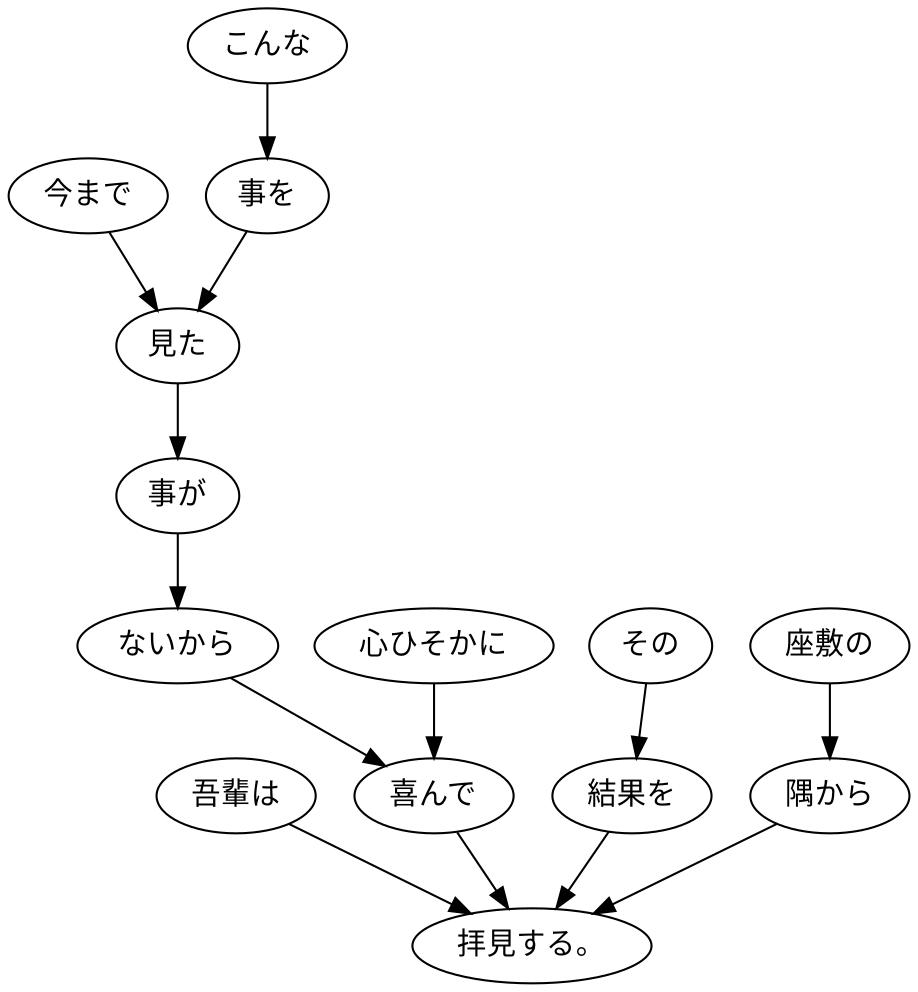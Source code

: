 digraph graph5421 {
	node0 [label="吾輩は"];
	node1 [label="今まで"];
	node2 [label="こんな"];
	node3 [label="事を"];
	node4 [label="見た"];
	node5 [label="事が"];
	node6 [label="ないから"];
	node7 [label="心ひそかに"];
	node8 [label="喜んで"];
	node9 [label="その"];
	node10 [label="結果を"];
	node11 [label="座敷の"];
	node12 [label="隅から"];
	node13 [label="拝見する。"];
	node0 -> node13;
	node1 -> node4;
	node2 -> node3;
	node3 -> node4;
	node4 -> node5;
	node5 -> node6;
	node6 -> node8;
	node7 -> node8;
	node8 -> node13;
	node9 -> node10;
	node10 -> node13;
	node11 -> node12;
	node12 -> node13;
}
